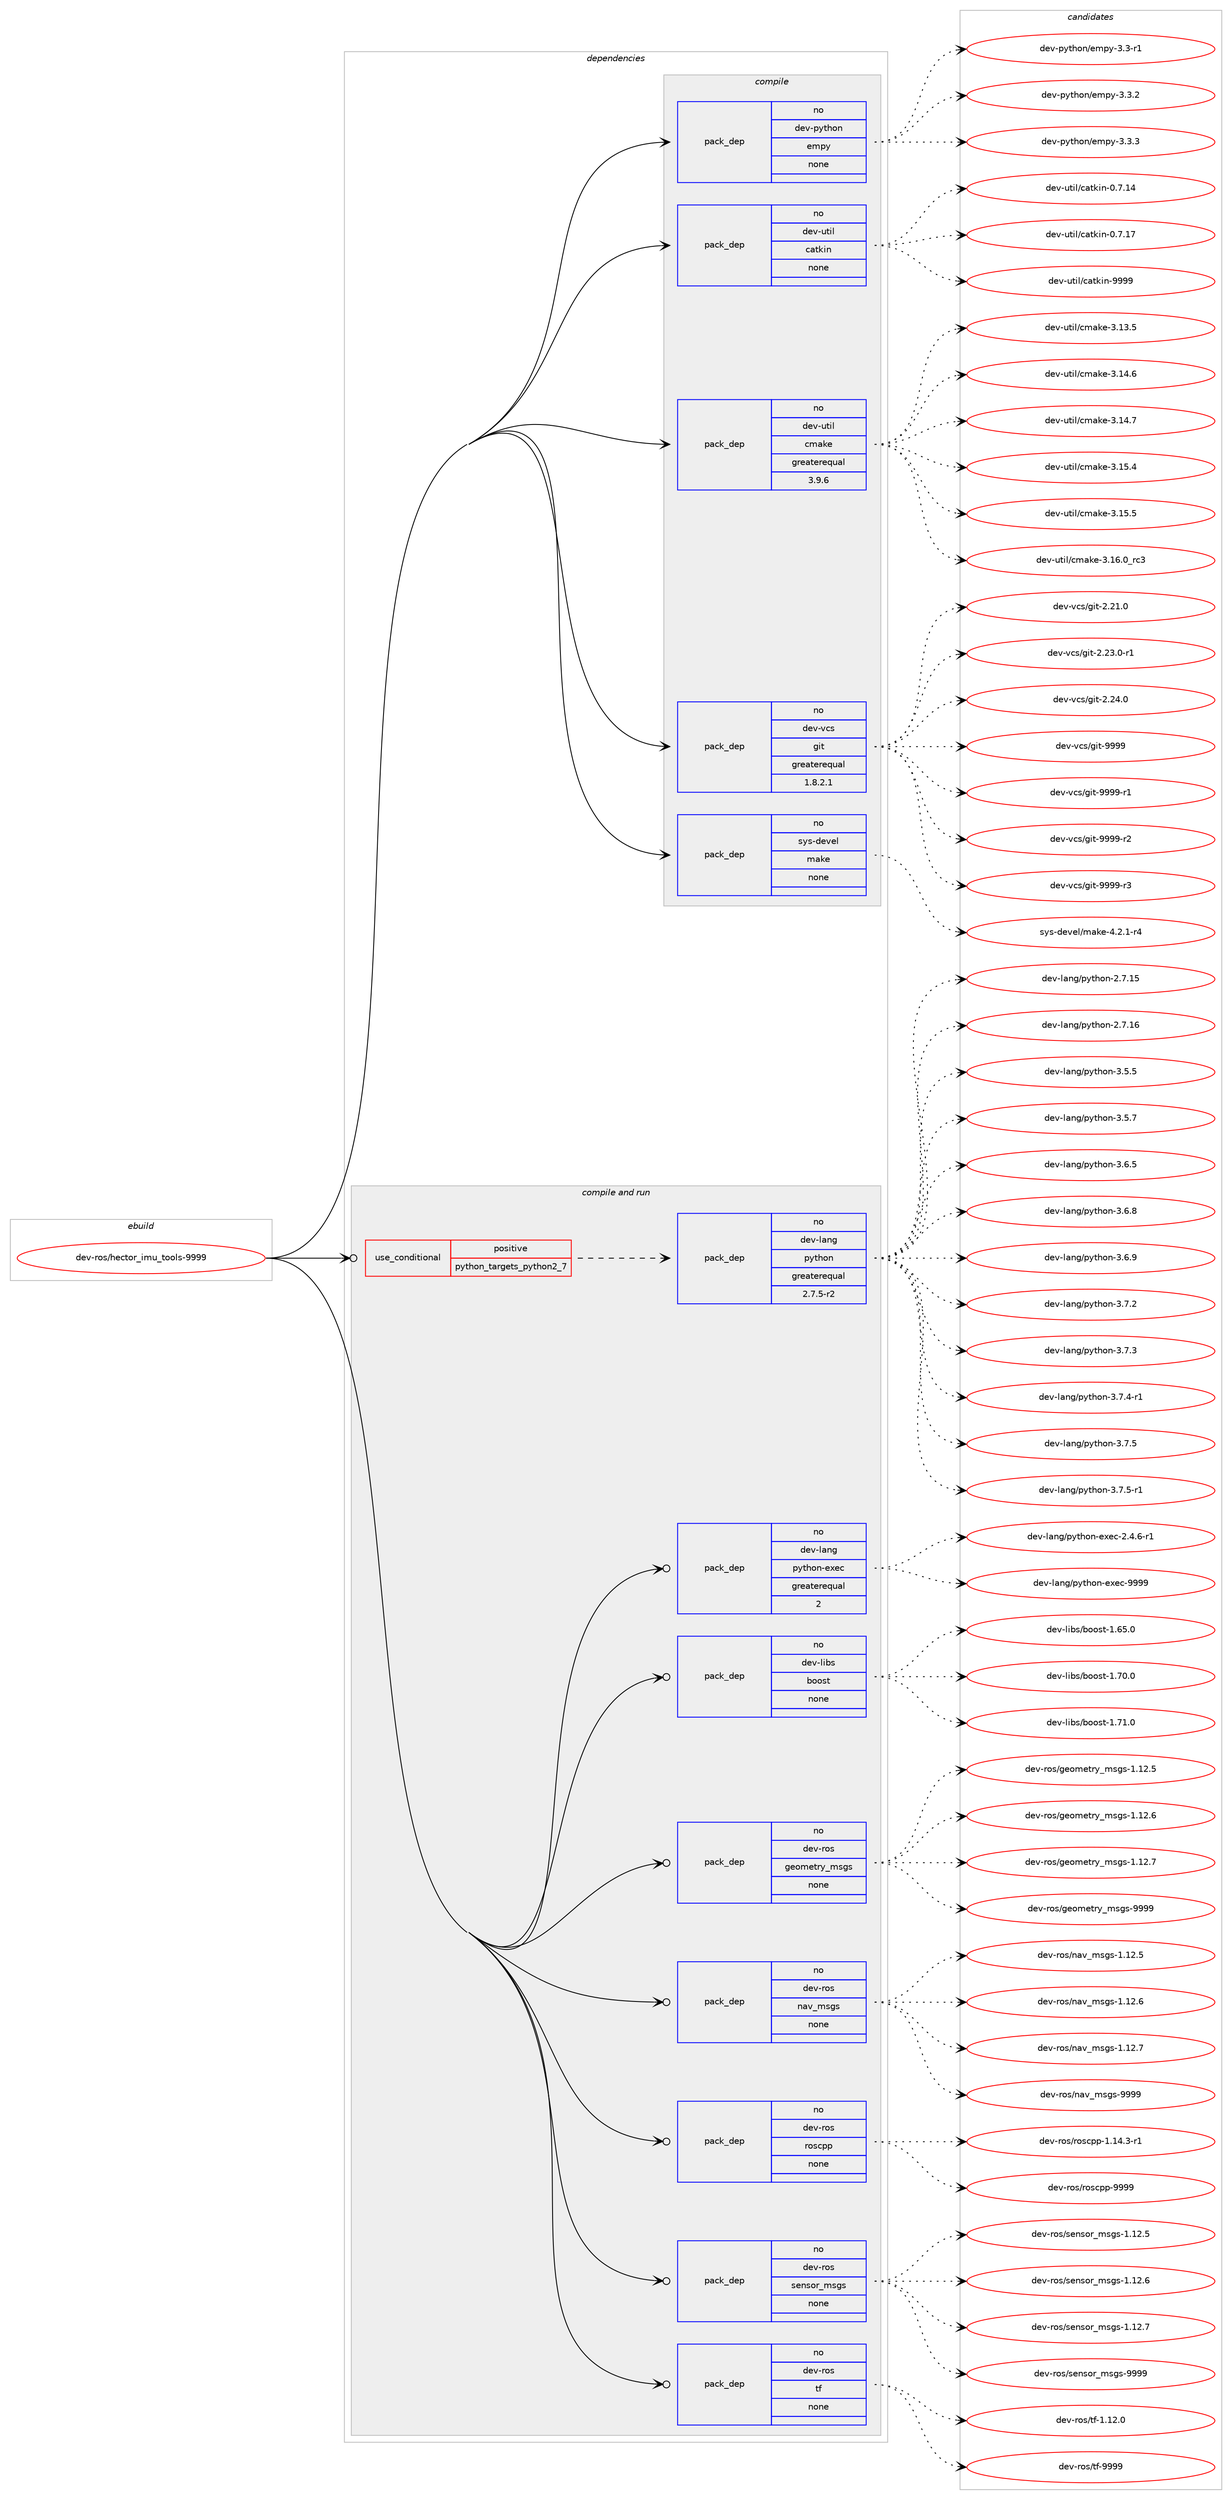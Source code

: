 digraph prolog {

# *************
# Graph options
# *************

newrank=true;
concentrate=true;
compound=true;
graph [rankdir=LR,fontname=Helvetica,fontsize=10,ranksep=1.5];#, ranksep=2.5, nodesep=0.2];
edge  [arrowhead=vee];
node  [fontname=Helvetica,fontsize=10];

# **********
# The ebuild
# **********

subgraph cluster_leftcol {
color=gray;
rank=same;
label=<<i>ebuild</i>>;
id [label="dev-ros/hector_imu_tools-9999", color=red, width=4, href="../dev-ros/hector_imu_tools-9999.svg"];
}

# ****************
# The dependencies
# ****************

subgraph cluster_midcol {
color=gray;
label=<<i>dependencies</i>>;
subgraph cluster_compile {
fillcolor="#eeeeee";
style=filled;
label=<<i>compile</i>>;
subgraph pack488249 {
dependency653607 [label=<<TABLE BORDER="0" CELLBORDER="1" CELLSPACING="0" CELLPADDING="4" WIDTH="220"><TR><TD ROWSPAN="6" CELLPADDING="30">pack_dep</TD></TR><TR><TD WIDTH="110">no</TD></TR><TR><TD>dev-python</TD></TR><TR><TD>empy</TD></TR><TR><TD>none</TD></TR><TR><TD></TD></TR></TABLE>>, shape=none, color=blue];
}
id:e -> dependency653607:w [weight=20,style="solid",arrowhead="vee"];
subgraph pack488250 {
dependency653608 [label=<<TABLE BORDER="0" CELLBORDER="1" CELLSPACING="0" CELLPADDING="4" WIDTH="220"><TR><TD ROWSPAN="6" CELLPADDING="30">pack_dep</TD></TR><TR><TD WIDTH="110">no</TD></TR><TR><TD>dev-util</TD></TR><TR><TD>catkin</TD></TR><TR><TD>none</TD></TR><TR><TD></TD></TR></TABLE>>, shape=none, color=blue];
}
id:e -> dependency653608:w [weight=20,style="solid",arrowhead="vee"];
subgraph pack488251 {
dependency653609 [label=<<TABLE BORDER="0" CELLBORDER="1" CELLSPACING="0" CELLPADDING="4" WIDTH="220"><TR><TD ROWSPAN="6" CELLPADDING="30">pack_dep</TD></TR><TR><TD WIDTH="110">no</TD></TR><TR><TD>dev-util</TD></TR><TR><TD>cmake</TD></TR><TR><TD>greaterequal</TD></TR><TR><TD>3.9.6</TD></TR></TABLE>>, shape=none, color=blue];
}
id:e -> dependency653609:w [weight=20,style="solid",arrowhead="vee"];
subgraph pack488252 {
dependency653610 [label=<<TABLE BORDER="0" CELLBORDER="1" CELLSPACING="0" CELLPADDING="4" WIDTH="220"><TR><TD ROWSPAN="6" CELLPADDING="30">pack_dep</TD></TR><TR><TD WIDTH="110">no</TD></TR><TR><TD>dev-vcs</TD></TR><TR><TD>git</TD></TR><TR><TD>greaterequal</TD></TR><TR><TD>1.8.2.1</TD></TR></TABLE>>, shape=none, color=blue];
}
id:e -> dependency653610:w [weight=20,style="solid",arrowhead="vee"];
subgraph pack488253 {
dependency653611 [label=<<TABLE BORDER="0" CELLBORDER="1" CELLSPACING="0" CELLPADDING="4" WIDTH="220"><TR><TD ROWSPAN="6" CELLPADDING="30">pack_dep</TD></TR><TR><TD WIDTH="110">no</TD></TR><TR><TD>sys-devel</TD></TR><TR><TD>make</TD></TR><TR><TD>none</TD></TR><TR><TD></TD></TR></TABLE>>, shape=none, color=blue];
}
id:e -> dependency653611:w [weight=20,style="solid",arrowhead="vee"];
}
subgraph cluster_compileandrun {
fillcolor="#eeeeee";
style=filled;
label=<<i>compile and run</i>>;
subgraph cond153452 {
dependency653612 [label=<<TABLE BORDER="0" CELLBORDER="1" CELLSPACING="0" CELLPADDING="4"><TR><TD ROWSPAN="3" CELLPADDING="10">use_conditional</TD></TR><TR><TD>positive</TD></TR><TR><TD>python_targets_python2_7</TD></TR></TABLE>>, shape=none, color=red];
subgraph pack488254 {
dependency653613 [label=<<TABLE BORDER="0" CELLBORDER="1" CELLSPACING="0" CELLPADDING="4" WIDTH="220"><TR><TD ROWSPAN="6" CELLPADDING="30">pack_dep</TD></TR><TR><TD WIDTH="110">no</TD></TR><TR><TD>dev-lang</TD></TR><TR><TD>python</TD></TR><TR><TD>greaterequal</TD></TR><TR><TD>2.7.5-r2</TD></TR></TABLE>>, shape=none, color=blue];
}
dependency653612:e -> dependency653613:w [weight=20,style="dashed",arrowhead="vee"];
}
id:e -> dependency653612:w [weight=20,style="solid",arrowhead="odotvee"];
subgraph pack488255 {
dependency653614 [label=<<TABLE BORDER="0" CELLBORDER="1" CELLSPACING="0" CELLPADDING="4" WIDTH="220"><TR><TD ROWSPAN="6" CELLPADDING="30">pack_dep</TD></TR><TR><TD WIDTH="110">no</TD></TR><TR><TD>dev-lang</TD></TR><TR><TD>python-exec</TD></TR><TR><TD>greaterequal</TD></TR><TR><TD>2</TD></TR></TABLE>>, shape=none, color=blue];
}
id:e -> dependency653614:w [weight=20,style="solid",arrowhead="odotvee"];
subgraph pack488256 {
dependency653615 [label=<<TABLE BORDER="0" CELLBORDER="1" CELLSPACING="0" CELLPADDING="4" WIDTH="220"><TR><TD ROWSPAN="6" CELLPADDING="30">pack_dep</TD></TR><TR><TD WIDTH="110">no</TD></TR><TR><TD>dev-libs</TD></TR><TR><TD>boost</TD></TR><TR><TD>none</TD></TR><TR><TD></TD></TR></TABLE>>, shape=none, color=blue];
}
id:e -> dependency653615:w [weight=20,style="solid",arrowhead="odotvee"];
subgraph pack488257 {
dependency653616 [label=<<TABLE BORDER="0" CELLBORDER="1" CELLSPACING="0" CELLPADDING="4" WIDTH="220"><TR><TD ROWSPAN="6" CELLPADDING="30">pack_dep</TD></TR><TR><TD WIDTH="110">no</TD></TR><TR><TD>dev-ros</TD></TR><TR><TD>geometry_msgs</TD></TR><TR><TD>none</TD></TR><TR><TD></TD></TR></TABLE>>, shape=none, color=blue];
}
id:e -> dependency653616:w [weight=20,style="solid",arrowhead="odotvee"];
subgraph pack488258 {
dependency653617 [label=<<TABLE BORDER="0" CELLBORDER="1" CELLSPACING="0" CELLPADDING="4" WIDTH="220"><TR><TD ROWSPAN="6" CELLPADDING="30">pack_dep</TD></TR><TR><TD WIDTH="110">no</TD></TR><TR><TD>dev-ros</TD></TR><TR><TD>nav_msgs</TD></TR><TR><TD>none</TD></TR><TR><TD></TD></TR></TABLE>>, shape=none, color=blue];
}
id:e -> dependency653617:w [weight=20,style="solid",arrowhead="odotvee"];
subgraph pack488259 {
dependency653618 [label=<<TABLE BORDER="0" CELLBORDER="1" CELLSPACING="0" CELLPADDING="4" WIDTH="220"><TR><TD ROWSPAN="6" CELLPADDING="30">pack_dep</TD></TR><TR><TD WIDTH="110">no</TD></TR><TR><TD>dev-ros</TD></TR><TR><TD>roscpp</TD></TR><TR><TD>none</TD></TR><TR><TD></TD></TR></TABLE>>, shape=none, color=blue];
}
id:e -> dependency653618:w [weight=20,style="solid",arrowhead="odotvee"];
subgraph pack488260 {
dependency653619 [label=<<TABLE BORDER="0" CELLBORDER="1" CELLSPACING="0" CELLPADDING="4" WIDTH="220"><TR><TD ROWSPAN="6" CELLPADDING="30">pack_dep</TD></TR><TR><TD WIDTH="110">no</TD></TR><TR><TD>dev-ros</TD></TR><TR><TD>sensor_msgs</TD></TR><TR><TD>none</TD></TR><TR><TD></TD></TR></TABLE>>, shape=none, color=blue];
}
id:e -> dependency653619:w [weight=20,style="solid",arrowhead="odotvee"];
subgraph pack488261 {
dependency653620 [label=<<TABLE BORDER="0" CELLBORDER="1" CELLSPACING="0" CELLPADDING="4" WIDTH="220"><TR><TD ROWSPAN="6" CELLPADDING="30">pack_dep</TD></TR><TR><TD WIDTH="110">no</TD></TR><TR><TD>dev-ros</TD></TR><TR><TD>tf</TD></TR><TR><TD>none</TD></TR><TR><TD></TD></TR></TABLE>>, shape=none, color=blue];
}
id:e -> dependency653620:w [weight=20,style="solid",arrowhead="odotvee"];
}
subgraph cluster_run {
fillcolor="#eeeeee";
style=filled;
label=<<i>run</i>>;
}
}

# **************
# The candidates
# **************

subgraph cluster_choices {
rank=same;
color=gray;
label=<<i>candidates</i>>;

subgraph choice488249 {
color=black;
nodesep=1;
choice1001011184511212111610411111047101109112121455146514511449 [label="dev-python/empy-3.3-r1", color=red, width=4,href="../dev-python/empy-3.3-r1.svg"];
choice1001011184511212111610411111047101109112121455146514650 [label="dev-python/empy-3.3.2", color=red, width=4,href="../dev-python/empy-3.3.2.svg"];
choice1001011184511212111610411111047101109112121455146514651 [label="dev-python/empy-3.3.3", color=red, width=4,href="../dev-python/empy-3.3.3.svg"];
dependency653607:e -> choice1001011184511212111610411111047101109112121455146514511449:w [style=dotted,weight="100"];
dependency653607:e -> choice1001011184511212111610411111047101109112121455146514650:w [style=dotted,weight="100"];
dependency653607:e -> choice1001011184511212111610411111047101109112121455146514651:w [style=dotted,weight="100"];
}
subgraph choice488250 {
color=black;
nodesep=1;
choice1001011184511711610510847999711610710511045484655464952 [label="dev-util/catkin-0.7.14", color=red, width=4,href="../dev-util/catkin-0.7.14.svg"];
choice1001011184511711610510847999711610710511045484655464955 [label="dev-util/catkin-0.7.17", color=red, width=4,href="../dev-util/catkin-0.7.17.svg"];
choice100101118451171161051084799971161071051104557575757 [label="dev-util/catkin-9999", color=red, width=4,href="../dev-util/catkin-9999.svg"];
dependency653608:e -> choice1001011184511711610510847999711610710511045484655464952:w [style=dotted,weight="100"];
dependency653608:e -> choice1001011184511711610510847999711610710511045484655464955:w [style=dotted,weight="100"];
dependency653608:e -> choice100101118451171161051084799971161071051104557575757:w [style=dotted,weight="100"];
}
subgraph choice488251 {
color=black;
nodesep=1;
choice1001011184511711610510847991099710710145514649514653 [label="dev-util/cmake-3.13.5", color=red, width=4,href="../dev-util/cmake-3.13.5.svg"];
choice1001011184511711610510847991099710710145514649524654 [label="dev-util/cmake-3.14.6", color=red, width=4,href="../dev-util/cmake-3.14.6.svg"];
choice1001011184511711610510847991099710710145514649524655 [label="dev-util/cmake-3.14.7", color=red, width=4,href="../dev-util/cmake-3.14.7.svg"];
choice1001011184511711610510847991099710710145514649534652 [label="dev-util/cmake-3.15.4", color=red, width=4,href="../dev-util/cmake-3.15.4.svg"];
choice1001011184511711610510847991099710710145514649534653 [label="dev-util/cmake-3.15.5", color=red, width=4,href="../dev-util/cmake-3.15.5.svg"];
choice1001011184511711610510847991099710710145514649544648951149951 [label="dev-util/cmake-3.16.0_rc3", color=red, width=4,href="../dev-util/cmake-3.16.0_rc3.svg"];
dependency653609:e -> choice1001011184511711610510847991099710710145514649514653:w [style=dotted,weight="100"];
dependency653609:e -> choice1001011184511711610510847991099710710145514649524654:w [style=dotted,weight="100"];
dependency653609:e -> choice1001011184511711610510847991099710710145514649524655:w [style=dotted,weight="100"];
dependency653609:e -> choice1001011184511711610510847991099710710145514649534652:w [style=dotted,weight="100"];
dependency653609:e -> choice1001011184511711610510847991099710710145514649534653:w [style=dotted,weight="100"];
dependency653609:e -> choice1001011184511711610510847991099710710145514649544648951149951:w [style=dotted,weight="100"];
}
subgraph choice488252 {
color=black;
nodesep=1;
choice10010111845118991154710310511645504650494648 [label="dev-vcs/git-2.21.0", color=red, width=4,href="../dev-vcs/git-2.21.0.svg"];
choice100101118451189911547103105116455046505146484511449 [label="dev-vcs/git-2.23.0-r1", color=red, width=4,href="../dev-vcs/git-2.23.0-r1.svg"];
choice10010111845118991154710310511645504650524648 [label="dev-vcs/git-2.24.0", color=red, width=4,href="../dev-vcs/git-2.24.0.svg"];
choice1001011184511899115471031051164557575757 [label="dev-vcs/git-9999", color=red, width=4,href="../dev-vcs/git-9999.svg"];
choice10010111845118991154710310511645575757574511449 [label="dev-vcs/git-9999-r1", color=red, width=4,href="../dev-vcs/git-9999-r1.svg"];
choice10010111845118991154710310511645575757574511450 [label="dev-vcs/git-9999-r2", color=red, width=4,href="../dev-vcs/git-9999-r2.svg"];
choice10010111845118991154710310511645575757574511451 [label="dev-vcs/git-9999-r3", color=red, width=4,href="../dev-vcs/git-9999-r3.svg"];
dependency653610:e -> choice10010111845118991154710310511645504650494648:w [style=dotted,weight="100"];
dependency653610:e -> choice100101118451189911547103105116455046505146484511449:w [style=dotted,weight="100"];
dependency653610:e -> choice10010111845118991154710310511645504650524648:w [style=dotted,weight="100"];
dependency653610:e -> choice1001011184511899115471031051164557575757:w [style=dotted,weight="100"];
dependency653610:e -> choice10010111845118991154710310511645575757574511449:w [style=dotted,weight="100"];
dependency653610:e -> choice10010111845118991154710310511645575757574511450:w [style=dotted,weight="100"];
dependency653610:e -> choice10010111845118991154710310511645575757574511451:w [style=dotted,weight="100"];
}
subgraph choice488253 {
color=black;
nodesep=1;
choice1151211154510010111810110847109971071014552465046494511452 [label="sys-devel/make-4.2.1-r4", color=red, width=4,href="../sys-devel/make-4.2.1-r4.svg"];
dependency653611:e -> choice1151211154510010111810110847109971071014552465046494511452:w [style=dotted,weight="100"];
}
subgraph choice488254 {
color=black;
nodesep=1;
choice10010111845108971101034711212111610411111045504655464953 [label="dev-lang/python-2.7.15", color=red, width=4,href="../dev-lang/python-2.7.15.svg"];
choice10010111845108971101034711212111610411111045504655464954 [label="dev-lang/python-2.7.16", color=red, width=4,href="../dev-lang/python-2.7.16.svg"];
choice100101118451089711010347112121116104111110455146534653 [label="dev-lang/python-3.5.5", color=red, width=4,href="../dev-lang/python-3.5.5.svg"];
choice100101118451089711010347112121116104111110455146534655 [label="dev-lang/python-3.5.7", color=red, width=4,href="../dev-lang/python-3.5.7.svg"];
choice100101118451089711010347112121116104111110455146544653 [label="dev-lang/python-3.6.5", color=red, width=4,href="../dev-lang/python-3.6.5.svg"];
choice100101118451089711010347112121116104111110455146544656 [label="dev-lang/python-3.6.8", color=red, width=4,href="../dev-lang/python-3.6.8.svg"];
choice100101118451089711010347112121116104111110455146544657 [label="dev-lang/python-3.6.9", color=red, width=4,href="../dev-lang/python-3.6.9.svg"];
choice100101118451089711010347112121116104111110455146554650 [label="dev-lang/python-3.7.2", color=red, width=4,href="../dev-lang/python-3.7.2.svg"];
choice100101118451089711010347112121116104111110455146554651 [label="dev-lang/python-3.7.3", color=red, width=4,href="../dev-lang/python-3.7.3.svg"];
choice1001011184510897110103471121211161041111104551465546524511449 [label="dev-lang/python-3.7.4-r1", color=red, width=4,href="../dev-lang/python-3.7.4-r1.svg"];
choice100101118451089711010347112121116104111110455146554653 [label="dev-lang/python-3.7.5", color=red, width=4,href="../dev-lang/python-3.7.5.svg"];
choice1001011184510897110103471121211161041111104551465546534511449 [label="dev-lang/python-3.7.5-r1", color=red, width=4,href="../dev-lang/python-3.7.5-r1.svg"];
dependency653613:e -> choice10010111845108971101034711212111610411111045504655464953:w [style=dotted,weight="100"];
dependency653613:e -> choice10010111845108971101034711212111610411111045504655464954:w [style=dotted,weight="100"];
dependency653613:e -> choice100101118451089711010347112121116104111110455146534653:w [style=dotted,weight="100"];
dependency653613:e -> choice100101118451089711010347112121116104111110455146534655:w [style=dotted,weight="100"];
dependency653613:e -> choice100101118451089711010347112121116104111110455146544653:w [style=dotted,weight="100"];
dependency653613:e -> choice100101118451089711010347112121116104111110455146544656:w [style=dotted,weight="100"];
dependency653613:e -> choice100101118451089711010347112121116104111110455146544657:w [style=dotted,weight="100"];
dependency653613:e -> choice100101118451089711010347112121116104111110455146554650:w [style=dotted,weight="100"];
dependency653613:e -> choice100101118451089711010347112121116104111110455146554651:w [style=dotted,weight="100"];
dependency653613:e -> choice1001011184510897110103471121211161041111104551465546524511449:w [style=dotted,weight="100"];
dependency653613:e -> choice100101118451089711010347112121116104111110455146554653:w [style=dotted,weight="100"];
dependency653613:e -> choice1001011184510897110103471121211161041111104551465546534511449:w [style=dotted,weight="100"];
}
subgraph choice488255 {
color=black;
nodesep=1;
choice10010111845108971101034711212111610411111045101120101994550465246544511449 [label="dev-lang/python-exec-2.4.6-r1", color=red, width=4,href="../dev-lang/python-exec-2.4.6-r1.svg"];
choice10010111845108971101034711212111610411111045101120101994557575757 [label="dev-lang/python-exec-9999", color=red, width=4,href="../dev-lang/python-exec-9999.svg"];
dependency653614:e -> choice10010111845108971101034711212111610411111045101120101994550465246544511449:w [style=dotted,weight="100"];
dependency653614:e -> choice10010111845108971101034711212111610411111045101120101994557575757:w [style=dotted,weight="100"];
}
subgraph choice488256 {
color=black;
nodesep=1;
choice1001011184510810598115479811111111511645494654534648 [label="dev-libs/boost-1.65.0", color=red, width=4,href="../dev-libs/boost-1.65.0.svg"];
choice1001011184510810598115479811111111511645494655484648 [label="dev-libs/boost-1.70.0", color=red, width=4,href="../dev-libs/boost-1.70.0.svg"];
choice1001011184510810598115479811111111511645494655494648 [label="dev-libs/boost-1.71.0", color=red, width=4,href="../dev-libs/boost-1.71.0.svg"];
dependency653615:e -> choice1001011184510810598115479811111111511645494654534648:w [style=dotted,weight="100"];
dependency653615:e -> choice1001011184510810598115479811111111511645494655484648:w [style=dotted,weight="100"];
dependency653615:e -> choice1001011184510810598115479811111111511645494655494648:w [style=dotted,weight="100"];
}
subgraph choice488257 {
color=black;
nodesep=1;
choice10010111845114111115471031011111091011161141219510911510311545494649504653 [label="dev-ros/geometry_msgs-1.12.5", color=red, width=4,href="../dev-ros/geometry_msgs-1.12.5.svg"];
choice10010111845114111115471031011111091011161141219510911510311545494649504654 [label="dev-ros/geometry_msgs-1.12.6", color=red, width=4,href="../dev-ros/geometry_msgs-1.12.6.svg"];
choice10010111845114111115471031011111091011161141219510911510311545494649504655 [label="dev-ros/geometry_msgs-1.12.7", color=red, width=4,href="../dev-ros/geometry_msgs-1.12.7.svg"];
choice1001011184511411111547103101111109101116114121951091151031154557575757 [label="dev-ros/geometry_msgs-9999", color=red, width=4,href="../dev-ros/geometry_msgs-9999.svg"];
dependency653616:e -> choice10010111845114111115471031011111091011161141219510911510311545494649504653:w [style=dotted,weight="100"];
dependency653616:e -> choice10010111845114111115471031011111091011161141219510911510311545494649504654:w [style=dotted,weight="100"];
dependency653616:e -> choice10010111845114111115471031011111091011161141219510911510311545494649504655:w [style=dotted,weight="100"];
dependency653616:e -> choice1001011184511411111547103101111109101116114121951091151031154557575757:w [style=dotted,weight="100"];
}
subgraph choice488258 {
color=black;
nodesep=1;
choice1001011184511411111547110971189510911510311545494649504653 [label="dev-ros/nav_msgs-1.12.5", color=red, width=4,href="../dev-ros/nav_msgs-1.12.5.svg"];
choice1001011184511411111547110971189510911510311545494649504654 [label="dev-ros/nav_msgs-1.12.6", color=red, width=4,href="../dev-ros/nav_msgs-1.12.6.svg"];
choice1001011184511411111547110971189510911510311545494649504655 [label="dev-ros/nav_msgs-1.12.7", color=red, width=4,href="../dev-ros/nav_msgs-1.12.7.svg"];
choice100101118451141111154711097118951091151031154557575757 [label="dev-ros/nav_msgs-9999", color=red, width=4,href="../dev-ros/nav_msgs-9999.svg"];
dependency653617:e -> choice1001011184511411111547110971189510911510311545494649504653:w [style=dotted,weight="100"];
dependency653617:e -> choice1001011184511411111547110971189510911510311545494649504654:w [style=dotted,weight="100"];
dependency653617:e -> choice1001011184511411111547110971189510911510311545494649504655:w [style=dotted,weight="100"];
dependency653617:e -> choice100101118451141111154711097118951091151031154557575757:w [style=dotted,weight="100"];
}
subgraph choice488259 {
color=black;
nodesep=1;
choice100101118451141111154711411111599112112454946495246514511449 [label="dev-ros/roscpp-1.14.3-r1", color=red, width=4,href="../dev-ros/roscpp-1.14.3-r1.svg"];
choice1001011184511411111547114111115991121124557575757 [label="dev-ros/roscpp-9999", color=red, width=4,href="../dev-ros/roscpp-9999.svg"];
dependency653618:e -> choice100101118451141111154711411111599112112454946495246514511449:w [style=dotted,weight="100"];
dependency653618:e -> choice1001011184511411111547114111115991121124557575757:w [style=dotted,weight="100"];
}
subgraph choice488260 {
color=black;
nodesep=1;
choice10010111845114111115471151011101151111149510911510311545494649504653 [label="dev-ros/sensor_msgs-1.12.5", color=red, width=4,href="../dev-ros/sensor_msgs-1.12.5.svg"];
choice10010111845114111115471151011101151111149510911510311545494649504654 [label="dev-ros/sensor_msgs-1.12.6", color=red, width=4,href="../dev-ros/sensor_msgs-1.12.6.svg"];
choice10010111845114111115471151011101151111149510911510311545494649504655 [label="dev-ros/sensor_msgs-1.12.7", color=red, width=4,href="../dev-ros/sensor_msgs-1.12.7.svg"];
choice1001011184511411111547115101110115111114951091151031154557575757 [label="dev-ros/sensor_msgs-9999", color=red, width=4,href="../dev-ros/sensor_msgs-9999.svg"];
dependency653619:e -> choice10010111845114111115471151011101151111149510911510311545494649504653:w [style=dotted,weight="100"];
dependency653619:e -> choice10010111845114111115471151011101151111149510911510311545494649504654:w [style=dotted,weight="100"];
dependency653619:e -> choice10010111845114111115471151011101151111149510911510311545494649504655:w [style=dotted,weight="100"];
dependency653619:e -> choice1001011184511411111547115101110115111114951091151031154557575757:w [style=dotted,weight="100"];
}
subgraph choice488261 {
color=black;
nodesep=1;
choice100101118451141111154711610245494649504648 [label="dev-ros/tf-1.12.0", color=red, width=4,href="../dev-ros/tf-1.12.0.svg"];
choice10010111845114111115471161024557575757 [label="dev-ros/tf-9999", color=red, width=4,href="../dev-ros/tf-9999.svg"];
dependency653620:e -> choice100101118451141111154711610245494649504648:w [style=dotted,weight="100"];
dependency653620:e -> choice10010111845114111115471161024557575757:w [style=dotted,weight="100"];
}
}

}
